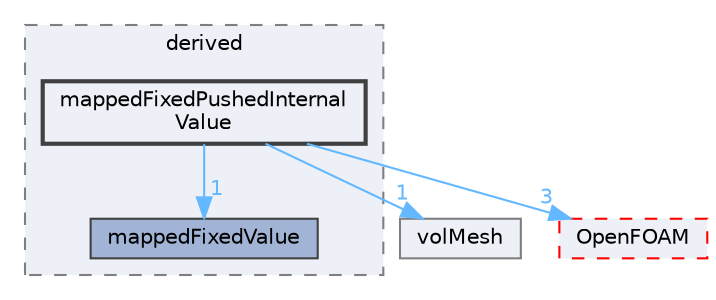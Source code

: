 digraph "src/finiteVolume/fields/fvPatchFields/derived/mappedFixedPushedInternalValue"
{
 // LATEX_PDF_SIZE
  bgcolor="transparent";
  edge [fontname=Helvetica,fontsize=10,labelfontname=Helvetica,labelfontsize=10];
  node [fontname=Helvetica,fontsize=10,shape=box,height=0.2,width=0.4];
  compound=true
  subgraph clusterdir_ece9aa6b5af9a7776a75b0c1993b0910 {
    graph [ bgcolor="#edf0f7", pencolor="grey50", label="derived", fontname=Helvetica,fontsize=10 style="filled,dashed", URL="dir_ece9aa6b5af9a7776a75b0c1993b0910.html",tooltip=""]
  dir_ff7f03b23ae9c4ea573aec79a50e9708 [label="mappedFixedValue", fillcolor="#a2b4d6", color="grey25", style="filled", URL="dir_ff7f03b23ae9c4ea573aec79a50e9708.html",tooltip=""];
  dir_74dd5e7920fead099118e72992123107 [label="mappedFixedPushedInternal\lValue", fillcolor="#edf0f7", color="grey25", style="filled,bold", URL="dir_74dd5e7920fead099118e72992123107.html",tooltip=""];
  }
  dir_1a4209badf8dc5d7c181708103efea60 [label="volMesh", fillcolor="#edf0f7", color="grey50", style="filled", URL="dir_1a4209badf8dc5d7c181708103efea60.html",tooltip=""];
  dir_c5473ff19b20e6ec4dfe5c310b3778a8 [label="OpenFOAM", fillcolor="#edf0f7", color="red", style="filled,dashed", URL="dir_c5473ff19b20e6ec4dfe5c310b3778a8.html",tooltip=""];
  dir_74dd5e7920fead099118e72992123107->dir_1a4209badf8dc5d7c181708103efea60 [headlabel="1", labeldistance=1.5 headhref="dir_002305_004299.html" href="dir_002305_004299.html" color="steelblue1" fontcolor="steelblue1"];
  dir_74dd5e7920fead099118e72992123107->dir_c5473ff19b20e6ec4dfe5c310b3778a8 [headlabel="3", labeldistance=1.5 headhref="dir_002305_002695.html" href="dir_002305_002695.html" color="steelblue1" fontcolor="steelblue1"];
  dir_74dd5e7920fead099118e72992123107->dir_ff7f03b23ae9c4ea573aec79a50e9708 [headlabel="1", labeldistance=1.5 headhref="dir_002305_002306.html" href="dir_002305_002306.html" color="steelblue1" fontcolor="steelblue1"];
}
